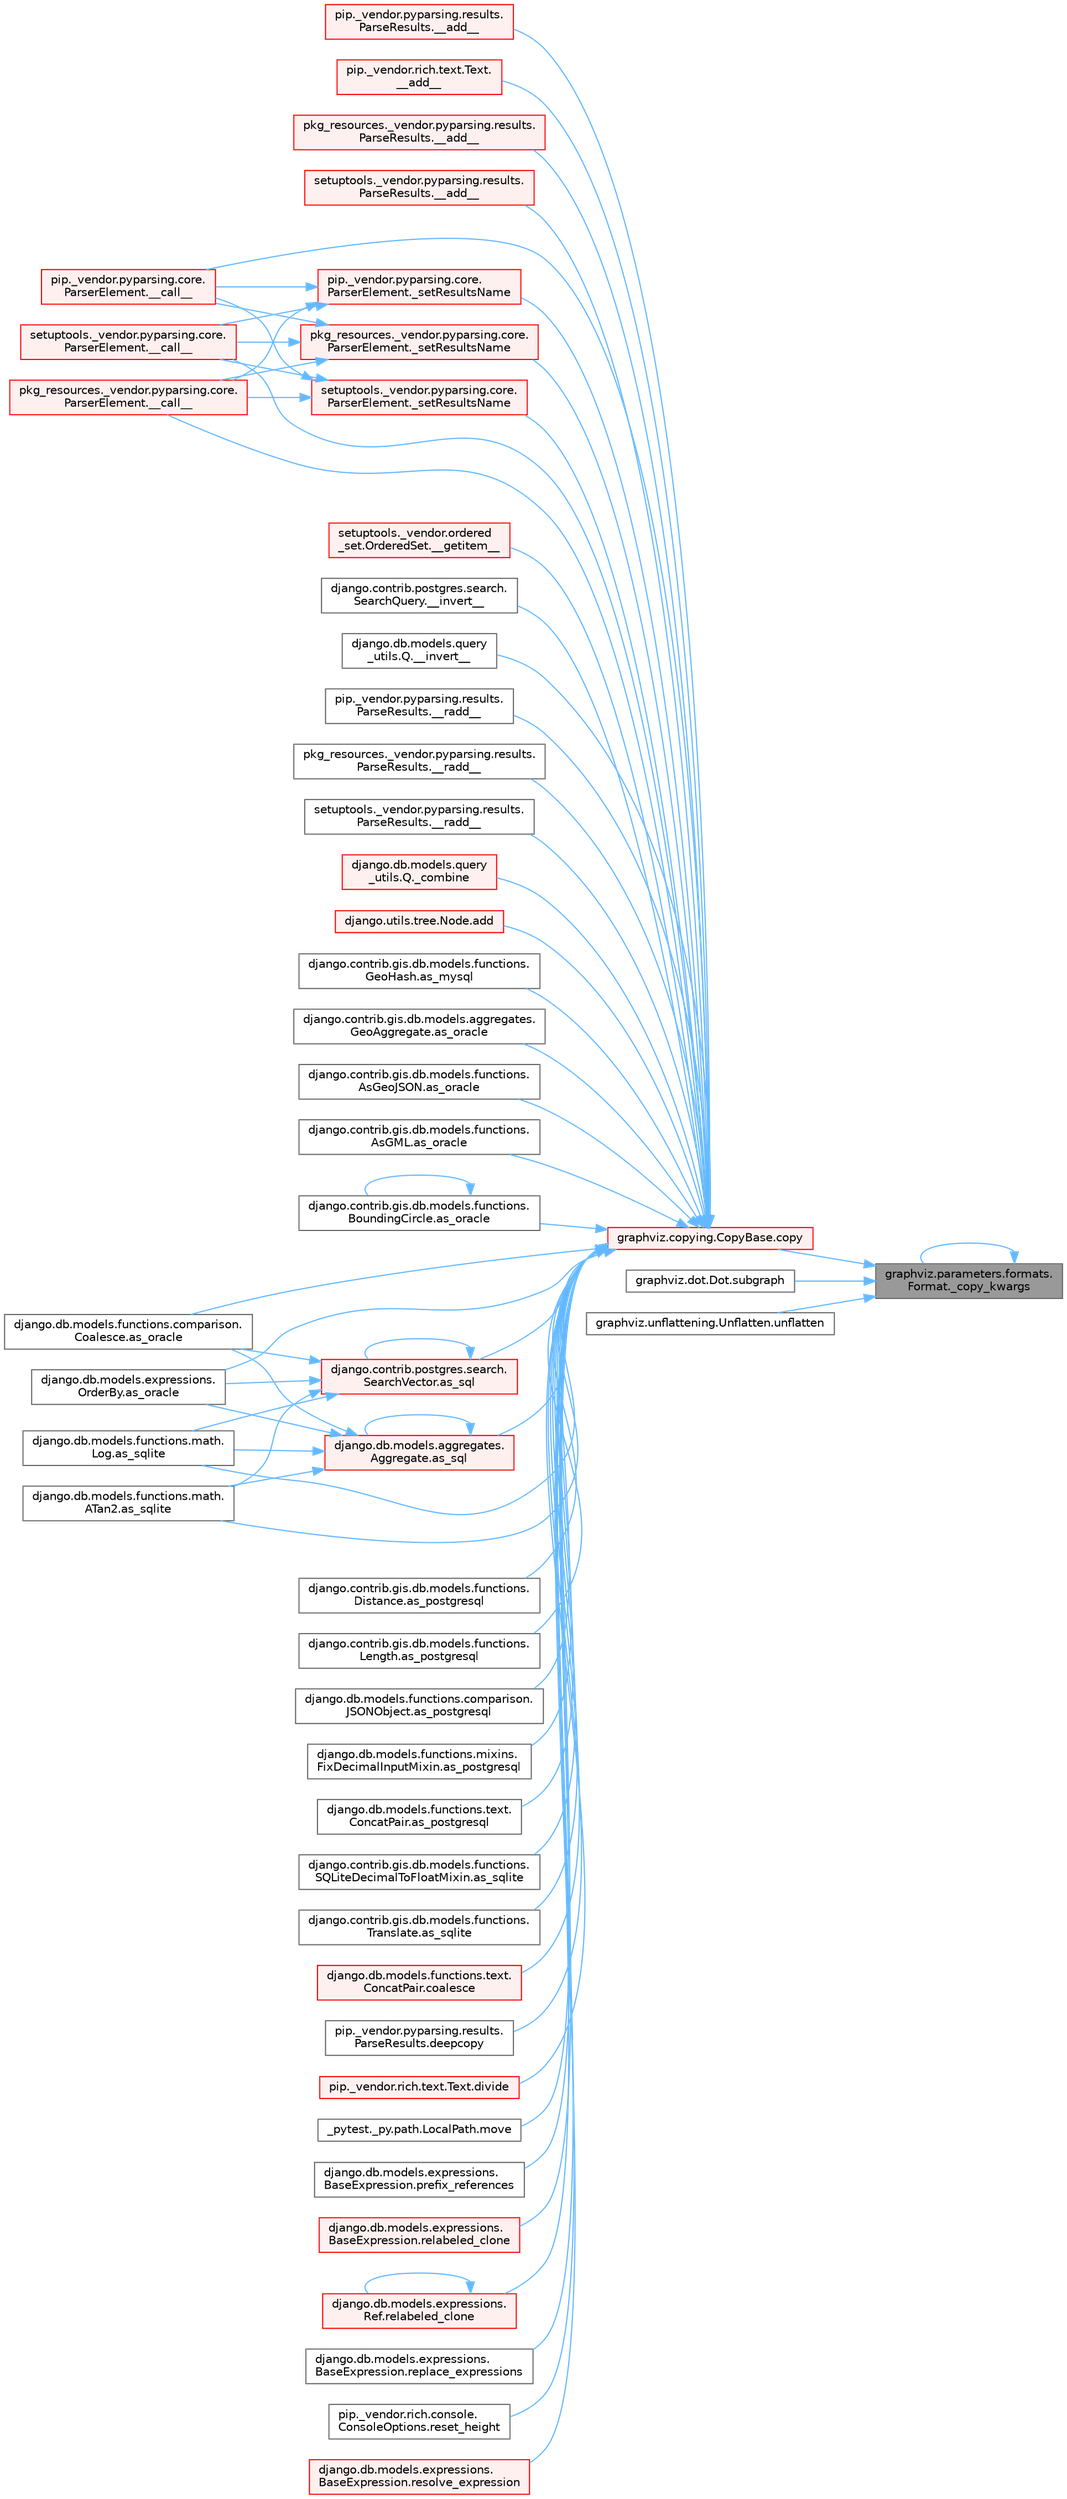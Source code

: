 digraph "graphviz.parameters.formats.Format._copy_kwargs"
{
 // LATEX_PDF_SIZE
  bgcolor="transparent";
  edge [fontname=Helvetica,fontsize=10,labelfontname=Helvetica,labelfontsize=10];
  node [fontname=Helvetica,fontsize=10,shape=box,height=0.2,width=0.4];
  rankdir="RL";
  Node1 [id="Node000001",label="graphviz.parameters.formats.\lFormat._copy_kwargs",height=0.2,width=0.4,color="gray40", fillcolor="grey60", style="filled", fontcolor="black",tooltip=" "];
  Node1 -> Node1 [id="edge1_Node000001_Node000001",dir="back",color="steelblue1",style="solid",tooltip=" "];
  Node1 -> Node2 [id="edge2_Node000001_Node000002",dir="back",color="steelblue1",style="solid",tooltip=" "];
  Node2 [id="Node000002",label="graphviz.copying.CopyBase.copy",height=0.2,width=0.4,color="red", fillcolor="#FFF0F0", style="filled",URL="$classgraphviz_1_1copying_1_1_copy_base.html#a2f81c0dd9b8d1f25d9aebacfdb5ee284",tooltip=" "];
  Node2 -> Node3 [id="edge3_Node000002_Node000003",dir="back",color="steelblue1",style="solid",tooltip=" "];
  Node3 [id="Node000003",label="pip._vendor.pyparsing.results.\lParseResults.__add__",height=0.2,width=0.4,color="red", fillcolor="#FFF0F0", style="filled",URL="$classpip_1_1__vendor_1_1pyparsing_1_1results_1_1_parse_results.html#a3d042ec44a5277aec415d0527b3aa0f2",tooltip=" "];
  Node2 -> Node5 [id="edge4_Node000002_Node000005",dir="back",color="steelblue1",style="solid",tooltip=" "];
  Node5 [id="Node000005",label="pip._vendor.rich.text.Text.\l__add__",height=0.2,width=0.4,color="red", fillcolor="#FFF0F0", style="filled",URL="$classpip_1_1__vendor_1_1rich_1_1text_1_1_text.html#a53ddbcca645bcd523cc7875ede6a2691",tooltip=" "];
  Node2 -> Node6 [id="edge5_Node000002_Node000006",dir="back",color="steelblue1",style="solid",tooltip=" "];
  Node6 [id="Node000006",label="pkg_resources._vendor.pyparsing.results.\lParseResults.__add__",height=0.2,width=0.4,color="red", fillcolor="#FFF0F0", style="filled",URL="$classpkg__resources_1_1__vendor_1_1pyparsing_1_1results_1_1_parse_results.html#aac08c0df1060499bad944971ca3442b9",tooltip=" "];
  Node2 -> Node7 [id="edge6_Node000002_Node000007",dir="back",color="steelblue1",style="solid",tooltip=" "];
  Node7 [id="Node000007",label="setuptools._vendor.pyparsing.results.\lParseResults.__add__",height=0.2,width=0.4,color="red", fillcolor="#FFF0F0", style="filled",URL="$classsetuptools_1_1__vendor_1_1pyparsing_1_1results_1_1_parse_results.html#afddc4e6ba70870fb80a50fb1f12f43e3",tooltip=" "];
  Node2 -> Node8 [id="edge7_Node000002_Node000008",dir="back",color="steelblue1",style="solid",tooltip=" "];
  Node8 [id="Node000008",label="pip._vendor.pyparsing.core.\lParserElement.__call__",height=0.2,width=0.4,color="red", fillcolor="#FFF0F0", style="filled",URL="$classpip_1_1__vendor_1_1pyparsing_1_1core_1_1_parser_element.html#a2f5f22bc974026e007e59ad948002d7d",tooltip=" "];
  Node2 -> Node11 [id="edge8_Node000002_Node000011",dir="back",color="steelblue1",style="solid",tooltip=" "];
  Node11 [id="Node000011",label="pkg_resources._vendor.pyparsing.core.\lParserElement.__call__",height=0.2,width=0.4,color="red", fillcolor="#FFF0F0", style="filled",URL="$classpkg__resources_1_1__vendor_1_1pyparsing_1_1core_1_1_parser_element.html#afcbb17119d97bfa6d626db404fc46c5d",tooltip=" "];
  Node2 -> Node12 [id="edge9_Node000002_Node000012",dir="back",color="steelblue1",style="solid",tooltip=" "];
  Node12 [id="Node000012",label="setuptools._vendor.pyparsing.core.\lParserElement.__call__",height=0.2,width=0.4,color="red", fillcolor="#FFF0F0", style="filled",URL="$classsetuptools_1_1__vendor_1_1pyparsing_1_1core_1_1_parser_element.html#a28d20326a3f54e2777adc97073328291",tooltip=" "];
  Node2 -> Node13 [id="edge10_Node000002_Node000013",dir="back",color="steelblue1",style="solid",tooltip=" "];
  Node13 [id="Node000013",label="setuptools._vendor.ordered\l_set.OrderedSet.__getitem__",height=0.2,width=0.4,color="red", fillcolor="#FFF0F0", style="filled",URL="$classsetuptools_1_1__vendor_1_1ordered__set_1_1_ordered_set.html#aaa8657c0e85788ac2555cc46176b060c",tooltip=" "];
  Node2 -> Node139 [id="edge11_Node000002_Node000139",dir="back",color="steelblue1",style="solid",tooltip=" "];
  Node139 [id="Node000139",label="django.contrib.postgres.search.\lSearchQuery.__invert__",height=0.2,width=0.4,color="grey40", fillcolor="white", style="filled",URL="$classdjango_1_1contrib_1_1postgres_1_1search_1_1_search_query.html#ac6a7b74e22559ee2d0e348855bb3d42f",tooltip=" "];
  Node2 -> Node140 [id="edge12_Node000002_Node000140",dir="back",color="steelblue1",style="solid",tooltip=" "];
  Node140 [id="Node000140",label="django.db.models.query\l_utils.Q.__invert__",height=0.2,width=0.4,color="grey40", fillcolor="white", style="filled",URL="$classdjango_1_1db_1_1models_1_1query__utils_1_1_q.html#aaeda3970880cceb191cb640593f80bdf",tooltip=" "];
  Node2 -> Node141 [id="edge13_Node000002_Node000141",dir="back",color="steelblue1",style="solid",tooltip=" "];
  Node141 [id="Node000141",label="pip._vendor.pyparsing.results.\lParseResults.__radd__",height=0.2,width=0.4,color="grey40", fillcolor="white", style="filled",URL="$classpip_1_1__vendor_1_1pyparsing_1_1results_1_1_parse_results.html#afe7d2f27df6497e29cb2cfcd08d8dd40",tooltip=" "];
  Node2 -> Node142 [id="edge14_Node000002_Node000142",dir="back",color="steelblue1",style="solid",tooltip=" "];
  Node142 [id="Node000142",label="pkg_resources._vendor.pyparsing.results.\lParseResults.__radd__",height=0.2,width=0.4,color="grey40", fillcolor="white", style="filled",URL="$classpkg__resources_1_1__vendor_1_1pyparsing_1_1results_1_1_parse_results.html#a7a988886fbf5c1a9187986384e4df86a",tooltip=" "];
  Node2 -> Node143 [id="edge15_Node000002_Node000143",dir="back",color="steelblue1",style="solid",tooltip=" "];
  Node143 [id="Node000143",label="setuptools._vendor.pyparsing.results.\lParseResults.__radd__",height=0.2,width=0.4,color="grey40", fillcolor="white", style="filled",URL="$classsetuptools_1_1__vendor_1_1pyparsing_1_1results_1_1_parse_results.html#ae4ccddd5f7c4b56e755d4742bc029335",tooltip=" "];
  Node2 -> Node144 [id="edge16_Node000002_Node000144",dir="back",color="steelblue1",style="solid",tooltip=" "];
  Node144 [id="Node000144",label="django.db.models.query\l_utils.Q._combine",height=0.2,width=0.4,color="red", fillcolor="#FFF0F0", style="filled",URL="$classdjango_1_1db_1_1models_1_1query__utils_1_1_q.html#ade621b98231b73615e1aa3a726560c55",tooltip=" "];
  Node2 -> Node157 [id="edge17_Node000002_Node000157",dir="back",color="steelblue1",style="solid",tooltip=" "];
  Node157 [id="Node000157",label="pip._vendor.pyparsing.core.\lParserElement._setResultsName",height=0.2,width=0.4,color="red", fillcolor="#FFF0F0", style="filled",URL="$classpip_1_1__vendor_1_1pyparsing_1_1core_1_1_parser_element.html#a4682554ec6560cf3d1060cba60212b54",tooltip=" "];
  Node157 -> Node8 [id="edge18_Node000157_Node000008",dir="back",color="steelblue1",style="solid",tooltip=" "];
  Node157 -> Node11 [id="edge19_Node000157_Node000011",dir="back",color="steelblue1",style="solid",tooltip=" "];
  Node157 -> Node12 [id="edge20_Node000157_Node000012",dir="back",color="steelblue1",style="solid",tooltip=" "];
  Node2 -> Node161 [id="edge21_Node000002_Node000161",dir="back",color="steelblue1",style="solid",tooltip=" "];
  Node161 [id="Node000161",label="pkg_resources._vendor.pyparsing.core.\lParserElement._setResultsName",height=0.2,width=0.4,color="red", fillcolor="#FFF0F0", style="filled",URL="$classpkg__resources_1_1__vendor_1_1pyparsing_1_1core_1_1_parser_element.html#a84c9abb71474719f0beed3a171d4d031",tooltip=" "];
  Node161 -> Node8 [id="edge22_Node000161_Node000008",dir="back",color="steelblue1",style="solid",tooltip=" "];
  Node161 -> Node11 [id="edge23_Node000161_Node000011",dir="back",color="steelblue1",style="solid",tooltip=" "];
  Node161 -> Node12 [id="edge24_Node000161_Node000012",dir="back",color="steelblue1",style="solid",tooltip=" "];
  Node2 -> Node162 [id="edge25_Node000002_Node000162",dir="back",color="steelblue1",style="solid",tooltip=" "];
  Node162 [id="Node000162",label="setuptools._vendor.pyparsing.core.\lParserElement._setResultsName",height=0.2,width=0.4,color="red", fillcolor="#FFF0F0", style="filled",URL="$classsetuptools_1_1__vendor_1_1pyparsing_1_1core_1_1_parser_element.html#ad1c3dd5ac98b4103f6c2a679005e141b",tooltip=" "];
  Node162 -> Node8 [id="edge26_Node000162_Node000008",dir="back",color="steelblue1",style="solid",tooltip=" "];
  Node162 -> Node11 [id="edge27_Node000162_Node000011",dir="back",color="steelblue1",style="solid",tooltip=" "];
  Node162 -> Node12 [id="edge28_Node000162_Node000012",dir="back",color="steelblue1",style="solid",tooltip=" "];
  Node2 -> Node163 [id="edge29_Node000002_Node000163",dir="back",color="steelblue1",style="solid",tooltip=" "];
  Node163 [id="Node000163",label="django.utils.tree.Node.add",height=0.2,width=0.4,color="red", fillcolor="#FFF0F0", style="filled",URL="$classdjango_1_1utils_1_1tree_1_1_node.html#a2c883d105b5c9cfd32bff72c7469f18c",tooltip=" "];
  Node2 -> Node299 [id="edge30_Node000002_Node000299",dir="back",color="steelblue1",style="solid",tooltip=" "];
  Node299 [id="Node000299",label="django.contrib.gis.db.models.functions.\lGeoHash.as_mysql",height=0.2,width=0.4,color="grey40", fillcolor="white", style="filled",URL="$classdjango_1_1contrib_1_1gis_1_1db_1_1models_1_1functions_1_1_geo_hash.html#a68a859b5c99e8450f6a4df79ef08fd89",tooltip=" "];
  Node2 -> Node300 [id="edge31_Node000002_Node000300",dir="back",color="steelblue1",style="solid",tooltip=" "];
  Node300 [id="Node000300",label="django.contrib.gis.db.models.aggregates.\lGeoAggregate.as_oracle",height=0.2,width=0.4,color="grey40", fillcolor="white", style="filled",URL="$classdjango_1_1contrib_1_1gis_1_1db_1_1models_1_1aggregates_1_1_geo_aggregate.html#a537ce307d50a80a372c22e07a9f25fa6",tooltip=" "];
  Node2 -> Node301 [id="edge32_Node000002_Node000301",dir="back",color="steelblue1",style="solid",tooltip=" "];
  Node301 [id="Node000301",label="django.contrib.gis.db.models.functions.\lAsGeoJSON.as_oracle",height=0.2,width=0.4,color="grey40", fillcolor="white", style="filled",URL="$classdjango_1_1contrib_1_1gis_1_1db_1_1models_1_1functions_1_1_as_geo_j_s_o_n.html#ae6e5acc7a92749f69dc7b18a973ffaae",tooltip=" "];
  Node2 -> Node302 [id="edge33_Node000002_Node000302",dir="back",color="steelblue1",style="solid",tooltip=" "];
  Node302 [id="Node000302",label="django.contrib.gis.db.models.functions.\lAsGML.as_oracle",height=0.2,width=0.4,color="grey40", fillcolor="white", style="filled",URL="$classdjango_1_1contrib_1_1gis_1_1db_1_1models_1_1functions_1_1_as_g_m_l.html#a0a70238d2ad8f058ef86dbfc6e8f3566",tooltip=" "];
  Node2 -> Node303 [id="edge34_Node000002_Node000303",dir="back",color="steelblue1",style="solid",tooltip=" "];
  Node303 [id="Node000303",label="django.contrib.gis.db.models.functions.\lBoundingCircle.as_oracle",height=0.2,width=0.4,color="grey40", fillcolor="white", style="filled",URL="$classdjango_1_1contrib_1_1gis_1_1db_1_1models_1_1functions_1_1_bounding_circle.html#a63203e27009441455a424b3a41593cd6",tooltip=" "];
  Node303 -> Node303 [id="edge35_Node000303_Node000303",dir="back",color="steelblue1",style="solid",tooltip=" "];
  Node2 -> Node304 [id="edge36_Node000002_Node000304",dir="back",color="steelblue1",style="solid",tooltip=" "];
  Node304 [id="Node000304",label="django.db.models.expressions.\lOrderBy.as_oracle",height=0.2,width=0.4,color="grey40", fillcolor="white", style="filled",URL="$classdjango_1_1db_1_1models_1_1expressions_1_1_order_by.html#af9b6ede9b0df85d6bcf54f983b3a8f6a",tooltip=" "];
  Node2 -> Node305 [id="edge37_Node000002_Node000305",dir="back",color="steelblue1",style="solid",tooltip=" "];
  Node305 [id="Node000305",label="django.db.models.functions.comparison.\lCoalesce.as_oracle",height=0.2,width=0.4,color="grey40", fillcolor="white", style="filled",URL="$classdjango_1_1db_1_1models_1_1functions_1_1comparison_1_1_coalesce.html#a1bbeea180ef3ef4d8ba5d51d33d6ef85",tooltip=" "];
  Node2 -> Node306 [id="edge38_Node000002_Node000306",dir="back",color="steelblue1",style="solid",tooltip=" "];
  Node306 [id="Node000306",label="django.contrib.gis.db.models.functions.\lDistance.as_postgresql",height=0.2,width=0.4,color="grey40", fillcolor="white", style="filled",URL="$classdjango_1_1contrib_1_1gis_1_1db_1_1models_1_1functions_1_1_distance.html#aa3844ad184f636fc69dec6e4ec51bce5",tooltip=" "];
  Node2 -> Node307 [id="edge39_Node000002_Node000307",dir="back",color="steelblue1",style="solid",tooltip=" "];
  Node307 [id="Node000307",label="django.contrib.gis.db.models.functions.\lLength.as_postgresql",height=0.2,width=0.4,color="grey40", fillcolor="white", style="filled",URL="$classdjango_1_1contrib_1_1gis_1_1db_1_1models_1_1functions_1_1_length.html#a32b7fc6b989a562d19b2ef3ea8a4d5aa",tooltip=" "];
  Node2 -> Node308 [id="edge40_Node000002_Node000308",dir="back",color="steelblue1",style="solid",tooltip=" "];
  Node308 [id="Node000308",label="django.db.models.functions.comparison.\lJSONObject.as_postgresql",height=0.2,width=0.4,color="grey40", fillcolor="white", style="filled",URL="$classdjango_1_1db_1_1models_1_1functions_1_1comparison_1_1_j_s_o_n_object.html#a43063faf2ecdd6c9dd3b5cae48336fac",tooltip=" "];
  Node2 -> Node309 [id="edge41_Node000002_Node000309",dir="back",color="steelblue1",style="solid",tooltip=" "];
  Node309 [id="Node000309",label="django.db.models.functions.mixins.\lFixDecimalInputMixin.as_postgresql",height=0.2,width=0.4,color="grey40", fillcolor="white", style="filled",URL="$classdjango_1_1db_1_1models_1_1functions_1_1mixins_1_1_fix_decimal_input_mixin.html#a064b38a679e55776f87518bc24a2f4a0",tooltip=" "];
  Node2 -> Node310 [id="edge42_Node000002_Node000310",dir="back",color="steelblue1",style="solid",tooltip=" "];
  Node310 [id="Node000310",label="django.db.models.functions.text.\lConcatPair.as_postgresql",height=0.2,width=0.4,color="grey40", fillcolor="white", style="filled",URL="$classdjango_1_1db_1_1models_1_1functions_1_1text_1_1_concat_pair.html#a8880d9c18439ef9091fa52b5121689db",tooltip=" "];
  Node2 -> Node311 [id="edge43_Node000002_Node000311",dir="back",color="steelblue1",style="solid",tooltip=" "];
  Node311 [id="Node000311",label="django.contrib.postgres.search.\lSearchVector.as_sql",height=0.2,width=0.4,color="red", fillcolor="#FFF0F0", style="filled",URL="$classdjango_1_1contrib_1_1postgres_1_1search_1_1_search_vector.html#a05812851011102db0b0966e4853bb77a",tooltip=" "];
  Node311 -> Node304 [id="edge44_Node000311_Node000304",dir="back",color="steelblue1",style="solid",tooltip=" "];
  Node311 -> Node305 [id="edge45_Node000311_Node000305",dir="back",color="steelblue1",style="solid",tooltip=" "];
  Node311 -> Node311 [id="edge46_Node000311_Node000311",dir="back",color="steelblue1",style="solid",tooltip=" "];
  Node311 -> Node328 [id="edge47_Node000311_Node000328",dir="back",color="steelblue1",style="solid",tooltip=" "];
  Node328 [id="Node000328",label="django.db.models.functions.math.\lATan2.as_sqlite",height=0.2,width=0.4,color="grey40", fillcolor="white", style="filled",URL="$classdjango_1_1db_1_1models_1_1functions_1_1math_1_1_a_tan2.html#ac343d11000341dfc431de19f416ea4b6",tooltip=" "];
  Node311 -> Node329 [id="edge48_Node000311_Node000329",dir="back",color="steelblue1",style="solid",tooltip=" "];
  Node329 [id="Node000329",label="django.db.models.functions.math.\lLog.as_sqlite",height=0.2,width=0.4,color="grey40", fillcolor="white", style="filled",URL="$classdjango_1_1db_1_1models_1_1functions_1_1math_1_1_log.html#afcc146563033738d87dd1dc17d005111",tooltip=" "];
  Node2 -> Node338 [id="edge49_Node000002_Node000338",dir="back",color="steelblue1",style="solid",tooltip=" "];
  Node338 [id="Node000338",label="django.db.models.aggregates.\lAggregate.as_sql",height=0.2,width=0.4,color="red", fillcolor="#FFF0F0", style="filled",URL="$classdjango_1_1db_1_1models_1_1aggregates_1_1_aggregate.html#aeb213202f480fabf5956d513efab08d6",tooltip=" "];
  Node338 -> Node304 [id="edge50_Node000338_Node000304",dir="back",color="steelblue1",style="solid",tooltip=" "];
  Node338 -> Node305 [id="edge51_Node000338_Node000305",dir="back",color="steelblue1",style="solid",tooltip=" "];
  Node338 -> Node338 [id="edge52_Node000338_Node000338",dir="back",color="steelblue1",style="solid",tooltip=" "];
  Node338 -> Node328 [id="edge53_Node000338_Node000328",dir="back",color="steelblue1",style="solid",tooltip=" "];
  Node338 -> Node329 [id="edge54_Node000338_Node000329",dir="back",color="steelblue1",style="solid",tooltip=" "];
  Node2 -> Node339 [id="edge55_Node000002_Node000339",dir="back",color="steelblue1",style="solid",tooltip=" "];
  Node339 [id="Node000339",label="django.contrib.gis.db.models.functions.\lSQLiteDecimalToFloatMixin.as_sqlite",height=0.2,width=0.4,color="grey40", fillcolor="white", style="filled",URL="$classdjango_1_1contrib_1_1gis_1_1db_1_1models_1_1functions_1_1_s_q_lite_decimal_to_float_mixin.html#a81cb088d1d2ec14ec886090dc7a8d837",tooltip=" "];
  Node2 -> Node340 [id="edge56_Node000002_Node000340",dir="back",color="steelblue1",style="solid",tooltip=" "];
  Node340 [id="Node000340",label="django.contrib.gis.db.models.functions.\lTranslate.as_sqlite",height=0.2,width=0.4,color="grey40", fillcolor="white", style="filled",URL="$classdjango_1_1contrib_1_1gis_1_1db_1_1models_1_1functions_1_1_translate.html#affb203af954caae1005ba723fcb3e2a4",tooltip=" "];
  Node2 -> Node328 [id="edge57_Node000002_Node000328",dir="back",color="steelblue1",style="solid",tooltip=" "];
  Node2 -> Node329 [id="edge58_Node000002_Node000329",dir="back",color="steelblue1",style="solid",tooltip=" "];
  Node2 -> Node341 [id="edge59_Node000002_Node000341",dir="back",color="steelblue1",style="solid",tooltip=" "];
  Node341 [id="Node000341",label="django.db.models.functions.text.\lConcatPair.coalesce",height=0.2,width=0.4,color="red", fillcolor="#FFF0F0", style="filled",URL="$classdjango_1_1db_1_1models_1_1functions_1_1text_1_1_concat_pair.html#a0db21e692942ec3668ea8be83e6914e1",tooltip=" "];
  Node2 -> Node343 [id="edge60_Node000002_Node000343",dir="back",color="steelblue1",style="solid",tooltip=" "];
  Node343 [id="Node000343",label="pip._vendor.pyparsing.results.\lParseResults.deepcopy",height=0.2,width=0.4,color="grey40", fillcolor="white", style="filled",URL="$classpip_1_1__vendor_1_1pyparsing_1_1results_1_1_parse_results.html#adabe58287f8001ce7e5eb94594c0f4c8",tooltip=" "];
  Node2 -> Node344 [id="edge61_Node000002_Node000344",dir="back",color="steelblue1",style="solid",tooltip=" "];
  Node344 [id="Node000344",label="pip._vendor.rich.text.Text.divide",height=0.2,width=0.4,color="red", fillcolor="#FFF0F0", style="filled",URL="$classpip_1_1__vendor_1_1rich_1_1text_1_1_text.html#a07dc70deb29ea374cfff03489995bcac",tooltip=" "];
  Node2 -> Node544 [id="edge62_Node000002_Node000544",dir="back",color="steelblue1",style="solid",tooltip=" "];
  Node544 [id="Node000544",label="_pytest._py.path.LocalPath.move",height=0.2,width=0.4,color="grey40", fillcolor="white", style="filled",URL="$class__pytest_1_1__py_1_1path_1_1_local_path.html#aa422ed3e93248c07445d217b72c0bf28",tooltip=" "];
  Node2 -> Node545 [id="edge63_Node000002_Node000545",dir="back",color="steelblue1",style="solid",tooltip=" "];
  Node545 [id="Node000545",label="django.db.models.expressions.\lBaseExpression.prefix_references",height=0.2,width=0.4,color="grey40", fillcolor="white", style="filled",URL="$classdjango_1_1db_1_1models_1_1expressions_1_1_base_expression.html#a9bc121f5809267eae0de9031ef27c854",tooltip=" "];
  Node2 -> Node546 [id="edge64_Node000002_Node000546",dir="back",color="steelblue1",style="solid",tooltip=" "];
  Node546 [id="Node000546",label="django.db.models.expressions.\lBaseExpression.relabeled_clone",height=0.2,width=0.4,color="red", fillcolor="#FFF0F0", style="filled",URL="$classdjango_1_1db_1_1models_1_1expressions_1_1_base_expression.html#a9ab1678dec9695e3a5afc9cc18b4a9f7",tooltip=" "];
  Node2 -> Node547 [id="edge65_Node000002_Node000547",dir="back",color="steelblue1",style="solid",tooltip=" "];
  Node547 [id="Node000547",label="django.db.models.expressions.\lRef.relabeled_clone",height=0.2,width=0.4,color="red", fillcolor="#FFF0F0", style="filled",URL="$classdjango_1_1db_1_1models_1_1expressions_1_1_ref.html#acd0e62d444712c98fac919102ed5c77b",tooltip=" "];
  Node547 -> Node547 [id="edge66_Node000547_Node000547",dir="back",color="steelblue1",style="solid",tooltip=" "];
  Node2 -> Node548 [id="edge67_Node000002_Node000548",dir="back",color="steelblue1",style="solid",tooltip=" "];
  Node548 [id="Node000548",label="django.db.models.expressions.\lBaseExpression.replace_expressions",height=0.2,width=0.4,color="grey40", fillcolor="white", style="filled",URL="$classdjango_1_1db_1_1models_1_1expressions_1_1_base_expression.html#abd44563bb836ae57b2b9ebe2a58300df",tooltip=" "];
  Node2 -> Node549 [id="edge68_Node000002_Node000549",dir="back",color="steelblue1",style="solid",tooltip=" "];
  Node549 [id="Node000549",label="pip._vendor.rich.console.\lConsoleOptions.reset_height",height=0.2,width=0.4,color="grey40", fillcolor="white", style="filled",URL="$classpip_1_1__vendor_1_1rich_1_1console_1_1_console_options.html#a61d85a93b4f26c4dc726f09dd637490c",tooltip=" "];
  Node2 -> Node550 [id="edge69_Node000002_Node000550",dir="back",color="steelblue1",style="solid",tooltip=" "];
  Node550 [id="Node000550",label="django.db.models.expressions.\lBaseExpression.resolve_expression",height=0.2,width=0.4,color="red", fillcolor="#FFF0F0", style="filled",URL="$classdjango_1_1db_1_1models_1_1expressions_1_1_base_expression.html#a38c470f127d1b9a72293ca0d3090ba41",tooltip=" "];
  Node1 -> Node1139 [id="edge70_Node000001_Node001139",dir="back",color="steelblue1",style="solid",tooltip=" "];
  Node1139 [id="Node001139",label="graphviz.dot.Dot.subgraph",height=0.2,width=0.4,color="grey40", fillcolor="white", style="filled",URL="$classgraphviz_1_1dot_1_1_dot.html#aa9f1022e8fe3d291fb929fbb4af7f831",tooltip=" "];
  Node1 -> Node1140 [id="edge71_Node000001_Node001140",dir="back",color="steelblue1",style="solid",tooltip=" "];
  Node1140 [id="Node001140",label="graphviz.unflattening.Unflatten.unflatten",height=0.2,width=0.4,color="grey40", fillcolor="white", style="filled",URL="$classgraphviz_1_1unflattening_1_1_unflatten.html#a35aae356d671a4b7d284249cdd4ff734",tooltip=" "];
}
